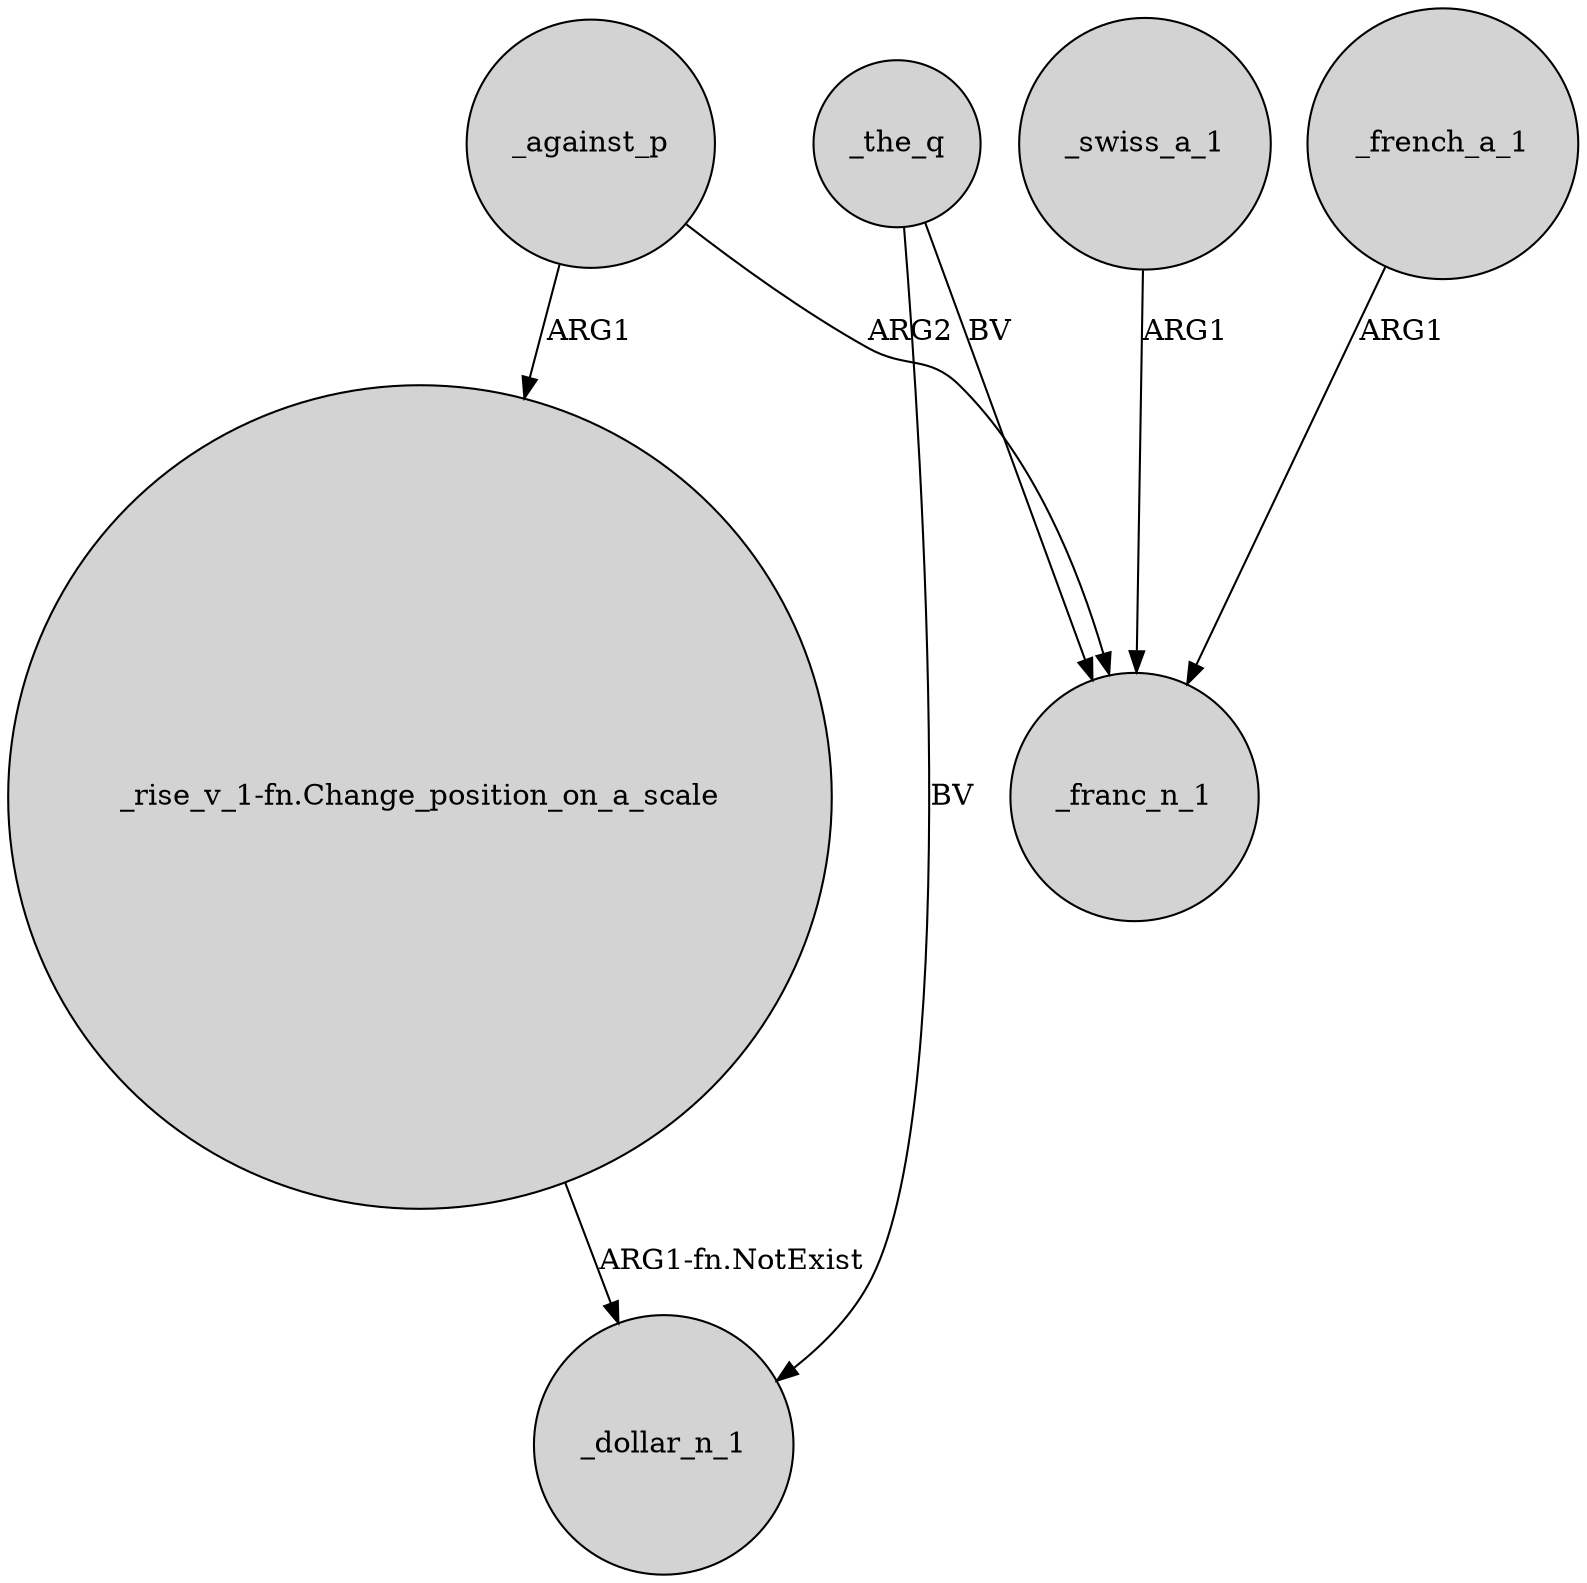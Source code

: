 digraph {
	node [shape=circle style=filled]
	_the_q -> _dollar_n_1 [label=BV]
	"_rise_v_1-fn.Change_position_on_a_scale" -> _dollar_n_1 [label="ARG1-fn.NotExist"]
	_french_a_1 -> _franc_n_1 [label=ARG1]
	_against_p -> _franc_n_1 [label=ARG2]
	_against_p -> "_rise_v_1-fn.Change_position_on_a_scale" [label=ARG1]
	_swiss_a_1 -> _franc_n_1 [label=ARG1]
	_the_q -> _franc_n_1 [label=BV]
}
